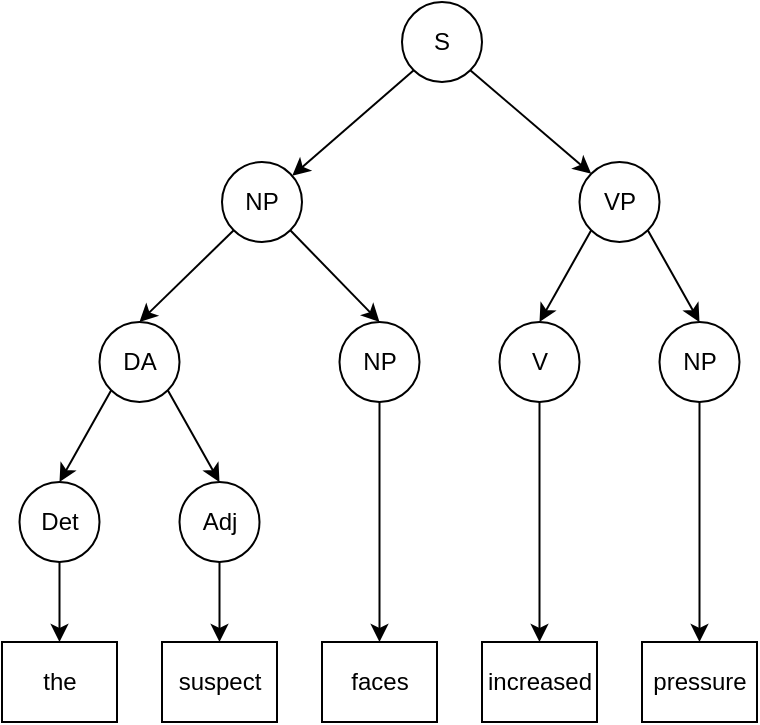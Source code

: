 <mxfile>
    <diagram id="ZX4gzTZJgTC8t2jAwbT6" name="Page-1">
        <mxGraphModel dx="486" dy="447" grid="1" gridSize="10" guides="1" tooltips="1" connect="1" arrows="1" fold="1" page="1" pageScale="1" pageWidth="827" pageHeight="1169" math="0" shadow="0">
            <root>
                <mxCell id="0"/>
                <mxCell id="1" parent="0"/>
                <mxCell id="36" style="edgeStyle=none;html=1;exitX=0;exitY=1;exitDx=0;exitDy=0;" parent="1" source="3" target="4" edge="1">
                    <mxGeometry relative="1" as="geometry"/>
                </mxCell>
                <mxCell id="61" style="edgeStyle=none;html=1;exitX=1;exitY=1;exitDx=0;exitDy=0;entryX=0;entryY=0;entryDx=0;entryDy=0;" parent="1" source="3" target="6" edge="1">
                    <mxGeometry relative="1" as="geometry"/>
                </mxCell>
                <mxCell id="3" value="S" style="ellipse;whiteSpace=wrap;html=1;aspect=fixed;" parent="1" vertex="1">
                    <mxGeometry x="250" y="40" width="40" height="40" as="geometry"/>
                </mxCell>
                <mxCell id="77" style="edgeStyle=none;html=1;exitX=0;exitY=1;exitDx=0;exitDy=0;entryX=0.5;entryY=0;entryDx=0;entryDy=0;" edge="1" parent="1" source="4" target="64">
                    <mxGeometry relative="1" as="geometry"/>
                </mxCell>
                <mxCell id="102" style="edgeStyle=none;html=1;exitX=1;exitY=1;exitDx=0;exitDy=0;entryX=0.5;entryY=0;entryDx=0;entryDy=0;" edge="1" parent="1" source="4" target="98">
                    <mxGeometry relative="1" as="geometry"/>
                </mxCell>
                <mxCell id="4" value="NP" style="ellipse;whiteSpace=wrap;html=1;aspect=fixed;" parent="1" vertex="1">
                    <mxGeometry x="160" y="120" width="40" height="40" as="geometry"/>
                </mxCell>
                <mxCell id="92" style="edgeStyle=none;html=1;exitX=0;exitY=1;exitDx=0;exitDy=0;entryX=0.5;entryY=0;entryDx=0;entryDy=0;" edge="1" parent="1" source="6" target="90">
                    <mxGeometry relative="1" as="geometry"/>
                </mxCell>
                <mxCell id="93" style="edgeStyle=none;html=1;exitX=1;exitY=1;exitDx=0;exitDy=0;entryX=0.5;entryY=0;entryDx=0;entryDy=0;" edge="1" parent="1" source="6" target="73">
                    <mxGeometry relative="1" as="geometry"/>
                </mxCell>
                <mxCell id="6" value="VP" style="ellipse;whiteSpace=wrap;html=1;aspect=fixed;" parent="1" vertex="1">
                    <mxGeometry x="338.75" y="120" width="40" height="40" as="geometry"/>
                </mxCell>
                <mxCell id="26" value="pressure" style="rounded=0;whiteSpace=wrap;html=1;" parent="1" vertex="1">
                    <mxGeometry x="370" y="360" width="57.5" height="40" as="geometry"/>
                </mxCell>
                <mxCell id="27" value="increased" style="rounded=0;whiteSpace=wrap;html=1;" parent="1" vertex="1">
                    <mxGeometry x="290" y="360" width="57.5" height="40" as="geometry"/>
                </mxCell>
                <mxCell id="46" value="faces" style="rounded=0;whiteSpace=wrap;html=1;" parent="1" vertex="1">
                    <mxGeometry x="210" y="360" width="57.5" height="40" as="geometry"/>
                </mxCell>
                <mxCell id="48" value="the&lt;span style=&quot;color: rgba(0, 0, 0, 0); font-family: monospace; font-size: 0px; text-align: start;&quot;&gt;%3CmxGraphModel%3E%3Croot%3E%3CmxCell%20id%3D%220%22%2F%3E%3CmxCell%20id%3D%221%22%20parent%3D%220%22%2F%3E%3CmxCell%20id%3D%222%22%20value%3D%22faces%22%20style%3D%22rounded%3D0%3BwhiteSpace%3Dwrap%3Bhtml%3D1%3B%22%20vertex%3D%221%22%20parent%3D%221%22%3E%3CmxGeometry%20x%3D%22171.25%22%20y%3D%22360%22%20width%3D%2257.5%22%20height%3D%2240%22%20as%3D%22geometry%22%2F%3E%3C%2FmxCell%3E%3C%2Froot%3E%3C%2FmxGraphModel%3E&lt;/span&gt;" style="rounded=0;whiteSpace=wrap;html=1;" parent="1" vertex="1">
                    <mxGeometry x="50" y="360" width="57.5" height="40" as="geometry"/>
                </mxCell>
                <mxCell id="49" value="suspect" style="rounded=0;whiteSpace=wrap;html=1;" parent="1" vertex="1">
                    <mxGeometry x="130" y="360" width="57.5" height="40" as="geometry"/>
                </mxCell>
                <mxCell id="100" style="edgeStyle=none;html=1;exitX=0;exitY=1;exitDx=0;exitDy=0;entryX=0.5;entryY=0;entryDx=0;entryDy=0;" edge="1" parent="1" source="64" target="97">
                    <mxGeometry relative="1" as="geometry"/>
                </mxCell>
                <mxCell id="101" style="edgeStyle=none;html=1;exitX=1;exitY=1;exitDx=0;exitDy=0;entryX=0.5;entryY=0;entryDx=0;entryDy=0;" edge="1" parent="1" source="64" target="96">
                    <mxGeometry relative="1" as="geometry"/>
                </mxCell>
                <mxCell id="64" value="DA" style="ellipse;whiteSpace=wrap;html=1;aspect=fixed;" parent="1" vertex="1">
                    <mxGeometry x="98.75" y="200" width="40" height="40" as="geometry"/>
                </mxCell>
                <mxCell id="95" style="edgeStyle=none;html=1;exitX=0.5;exitY=1;exitDx=0;exitDy=0;" edge="1" parent="1" source="73" target="26">
                    <mxGeometry relative="1" as="geometry"/>
                </mxCell>
                <mxCell id="73" value="NP" style="ellipse;whiteSpace=wrap;html=1;aspect=fixed;" vertex="1" parent="1">
                    <mxGeometry x="378.75" y="200" width="40" height="40" as="geometry"/>
                </mxCell>
                <mxCell id="94" style="edgeStyle=none;html=1;exitX=0.5;exitY=1;exitDx=0;exitDy=0;" edge="1" parent="1" source="90" target="27">
                    <mxGeometry relative="1" as="geometry"/>
                </mxCell>
                <mxCell id="90" value="V" style="ellipse;whiteSpace=wrap;html=1;aspect=fixed;" vertex="1" parent="1">
                    <mxGeometry x="298.75" y="200" width="40" height="40" as="geometry"/>
                </mxCell>
                <mxCell id="104" style="edgeStyle=none;html=1;exitX=0.5;exitY=1;exitDx=0;exitDy=0;entryX=0.5;entryY=0;entryDx=0;entryDy=0;" edge="1" parent="1" source="96" target="49">
                    <mxGeometry relative="1" as="geometry"/>
                </mxCell>
                <mxCell id="96" value="Adj" style="ellipse;whiteSpace=wrap;html=1;aspect=fixed;" vertex="1" parent="1">
                    <mxGeometry x="138.75" y="280" width="40" height="40" as="geometry"/>
                </mxCell>
                <mxCell id="105" style="edgeStyle=none;html=1;exitX=0.5;exitY=1;exitDx=0;exitDy=0;entryX=0.5;entryY=0;entryDx=0;entryDy=0;" edge="1" parent="1" source="97" target="48">
                    <mxGeometry relative="1" as="geometry"/>
                </mxCell>
                <mxCell id="97" value="Det" style="ellipse;whiteSpace=wrap;html=1;aspect=fixed;" vertex="1" parent="1">
                    <mxGeometry x="58.75" y="280" width="40" height="40" as="geometry"/>
                </mxCell>
                <mxCell id="103" style="edgeStyle=none;html=1;exitX=0.5;exitY=1;exitDx=0;exitDy=0;entryX=0.5;entryY=0;entryDx=0;entryDy=0;" edge="1" parent="1" source="98" target="46">
                    <mxGeometry relative="1" as="geometry"/>
                </mxCell>
                <mxCell id="98" value="NP" style="ellipse;whiteSpace=wrap;html=1;aspect=fixed;" vertex="1" parent="1">
                    <mxGeometry x="218.75" y="200" width="40" height="40" as="geometry"/>
                </mxCell>
            </root>
        </mxGraphModel>
    </diagram>
</mxfile>